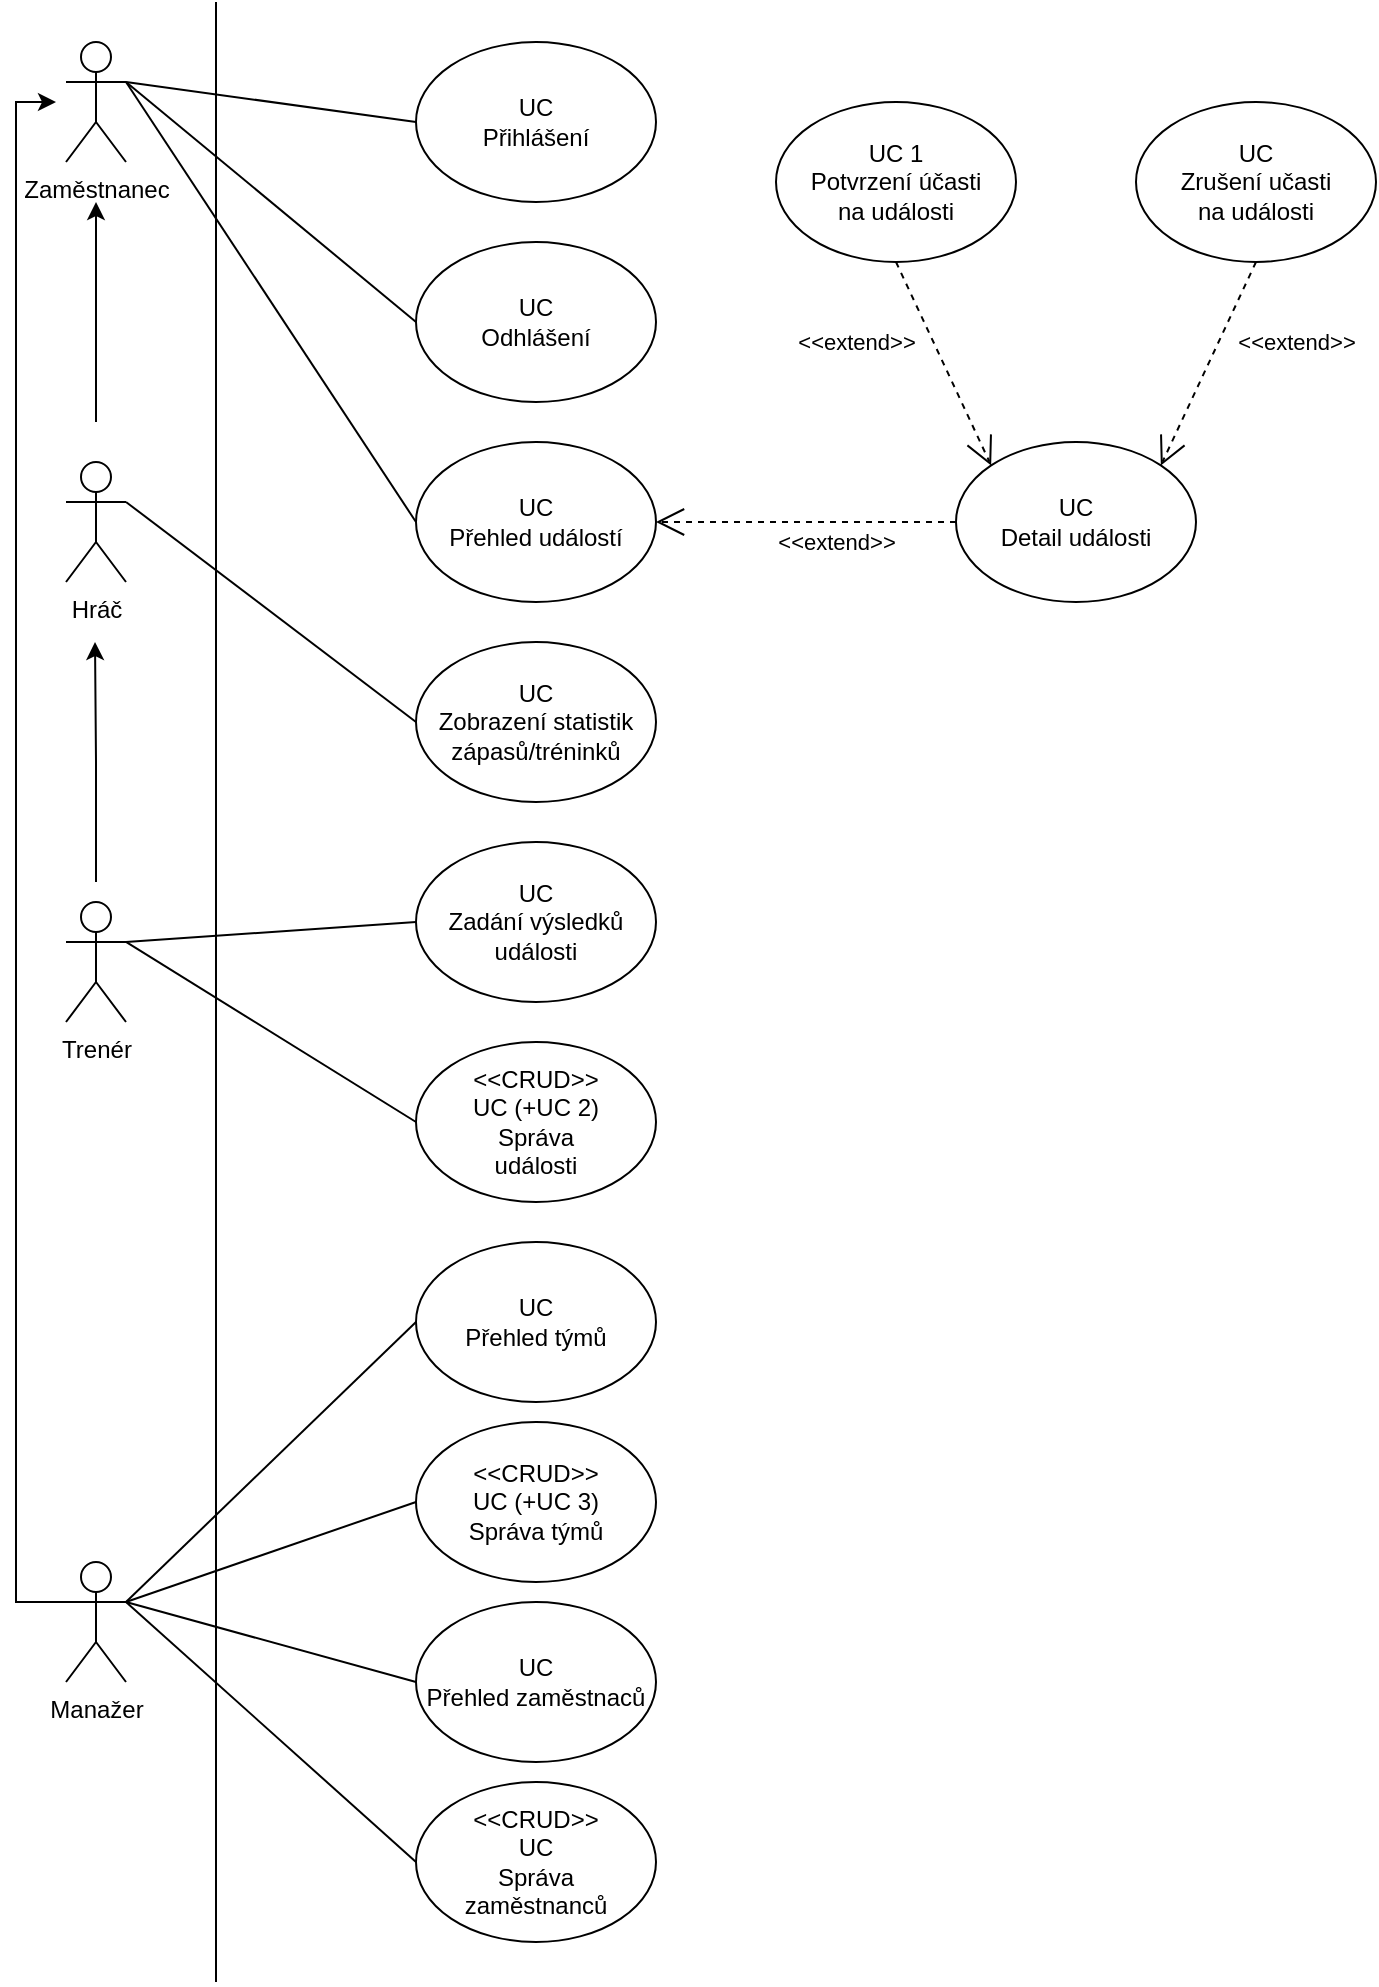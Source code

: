 <mxfile version="13.8.8" type="github">
  <diagram id="yAFYyU7FPyFNNZtp-V3i" name="Page-1">
    <mxGraphModel dx="1422" dy="705" grid="1" gridSize="10" guides="1" tooltips="1" connect="1" arrows="1" fold="1" page="1" pageScale="1" pageWidth="827" pageHeight="1169" math="0" shadow="0">
      <root>
        <mxCell id="0" />
        <mxCell id="1" parent="0" />
        <mxCell id="sryyBpQJ4YWezn5xtmet-1" value="" style="endArrow=none;html=1;" parent="1" edge="1">
          <mxGeometry width="50" height="50" relative="1" as="geometry">
            <mxPoint x="120" y="990" as="sourcePoint" />
            <mxPoint x="120" as="targetPoint" />
          </mxGeometry>
        </mxCell>
        <mxCell id="sryyBpQJ4YWezn5xtmet-10" value="" style="edgeStyle=orthogonalEdgeStyle;rounded=0;orthogonalLoop=1;jettySize=auto;html=1;" parent="1" edge="1">
          <mxGeometry relative="1" as="geometry">
            <mxPoint x="60" y="210" as="sourcePoint" />
            <mxPoint x="60" y="100" as="targetPoint" />
          </mxGeometry>
        </mxCell>
        <mxCell id="sryyBpQJ4YWezn5xtmet-4" value="Hráč" style="shape=umlActor;verticalLabelPosition=bottom;verticalAlign=top;html=1;outlineConnect=0;" parent="1" vertex="1">
          <mxGeometry x="45" y="230" width="30" height="60" as="geometry" />
        </mxCell>
        <mxCell id="sryyBpQJ4YWezn5xtmet-12" value="" style="edgeStyle=orthogonalEdgeStyle;rounded=0;orthogonalLoop=1;jettySize=auto;html=1;" parent="1" edge="1">
          <mxGeometry relative="1" as="geometry">
            <mxPoint x="60" y="440" as="sourcePoint" />
            <mxPoint x="59.5" y="320" as="targetPoint" />
            <Array as="points">
              <mxPoint x="60" y="380" />
            </Array>
          </mxGeometry>
        </mxCell>
        <mxCell id="sryyBpQJ4YWezn5xtmet-5" value="Trenér" style="shape=umlActor;verticalLabelPosition=bottom;verticalAlign=top;html=1;outlineConnect=0;" parent="1" vertex="1">
          <mxGeometry x="45" y="450" width="30" height="60" as="geometry" />
        </mxCell>
        <mxCell id="sryyBpQJ4YWezn5xtmet-13" value="" style="edgeStyle=orthogonalEdgeStyle;rounded=0;orthogonalLoop=1;jettySize=auto;html=1;exitX=0;exitY=0.333;exitDx=0;exitDy=0;exitPerimeter=0;" parent="1" source="sryyBpQJ4YWezn5xtmet-6" edge="1">
          <mxGeometry relative="1" as="geometry">
            <mxPoint x="40" y="50" as="targetPoint" />
            <Array as="points">
              <mxPoint x="20" y="800" />
              <mxPoint x="20" y="50" />
            </Array>
          </mxGeometry>
        </mxCell>
        <mxCell id="sryyBpQJ4YWezn5xtmet-6" value="Manažer" style="shape=umlActor;verticalLabelPosition=bottom;verticalAlign=top;html=1;outlineConnect=0;" parent="1" vertex="1">
          <mxGeometry x="45" y="780" width="30" height="60" as="geometry" />
        </mxCell>
        <mxCell id="sryyBpQJ4YWezn5xtmet-7" value="Zaměstnanec" style="shape=umlActor;verticalLabelPosition=bottom;verticalAlign=top;html=1;outlineConnect=0;" parent="1" vertex="1">
          <mxGeometry x="45" y="20" width="30" height="60" as="geometry" />
        </mxCell>
        <mxCell id="sryyBpQJ4YWezn5xtmet-14" value="UC&lt;br&gt;Přihlášení" style="ellipse;whiteSpace=wrap;html=1;" parent="1" vertex="1">
          <mxGeometry x="220" y="20" width="120" height="80" as="geometry" />
        </mxCell>
        <mxCell id="sryyBpQJ4YWezn5xtmet-17" value="UC&lt;br&gt;Odhlášení" style="ellipse;whiteSpace=wrap;html=1;" parent="1" vertex="1">
          <mxGeometry x="220" y="120" width="120" height="80" as="geometry" />
        </mxCell>
        <mxCell id="sryyBpQJ4YWezn5xtmet-20" value="UC&lt;br&gt;Přehled týmů" style="ellipse;whiteSpace=wrap;html=1;" parent="1" vertex="1">
          <mxGeometry x="220" y="620" width="120" height="80" as="geometry" />
        </mxCell>
        <mxCell id="yQHaQmbHt8D4Ng1YrdPS-1" value="&amp;lt;&amp;lt;CRUD&amp;gt;&amp;gt;&lt;br&gt;UC (+UC 3)&lt;br&gt;Správa týmů" style="ellipse;whiteSpace=wrap;html=1;" parent="1" vertex="1">
          <mxGeometry x="220" y="710" width="120" height="80" as="geometry" />
        </mxCell>
        <mxCell id="yQHaQmbHt8D4Ng1YrdPS-2" value="" style="endArrow=none;html=1;entryX=0;entryY=0.5;entryDx=0;entryDy=0;exitX=1;exitY=0.333;exitDx=0;exitDy=0;exitPerimeter=0;" parent="1" target="yQHaQmbHt8D4Ng1YrdPS-1" edge="1" source="sryyBpQJ4YWezn5xtmet-6">
          <mxGeometry width="50" height="50" relative="1" as="geometry">
            <mxPoint x="75" y="760" as="sourcePoint" />
            <mxPoint x="450" y="527.38" as="targetPoint" />
          </mxGeometry>
        </mxCell>
        <mxCell id="yQHaQmbHt8D4Ng1YrdPS-13" value="UC&lt;br&gt;Přehled událostí" style="ellipse;whiteSpace=wrap;html=1;" parent="1" vertex="1">
          <mxGeometry x="220" y="220" width="120" height="80" as="geometry" />
        </mxCell>
        <mxCell id="yQHaQmbHt8D4Ng1YrdPS-16" value="UC&lt;br&gt;Přehled zaměstnaců" style="ellipse;whiteSpace=wrap;html=1;" parent="1" vertex="1">
          <mxGeometry x="220" y="800" width="120" height="80" as="geometry" />
        </mxCell>
        <mxCell id="yQHaQmbHt8D4Ng1YrdPS-19" value="&amp;lt;&amp;lt;CRUD&amp;gt;&amp;gt;&lt;br&gt;UC&lt;br&gt;Správa&lt;br&gt;zaměstnanců" style="ellipse;whiteSpace=wrap;html=1;" parent="1" vertex="1">
          <mxGeometry x="220" y="890" width="120" height="80" as="geometry" />
        </mxCell>
        <mxCell id="yQHaQmbHt8D4Ng1YrdPS-30" value="&amp;lt;&amp;lt;CRUD&amp;gt;&amp;gt;&lt;br&gt;UC (+UC 2)&lt;br&gt;Správa&lt;br&gt;události" style="ellipse;whiteSpace=wrap;html=1;" parent="1" vertex="1">
          <mxGeometry x="220" y="520" width="120" height="80" as="geometry" />
        </mxCell>
        <mxCell id="yQHaQmbHt8D4Ng1YrdPS-31" value="" style="endArrow=none;html=1;exitX=0;exitY=0.5;exitDx=0;exitDy=0;entryX=1;entryY=0.333;entryDx=0;entryDy=0;entryPerimeter=0;" parent="1" source="yQHaQmbHt8D4Ng1YrdPS-30" edge="1" target="sryyBpQJ4YWezn5xtmet-5">
          <mxGeometry width="50" height="50" relative="1" as="geometry">
            <mxPoint x="130" y="690" as="sourcePoint" />
            <mxPoint x="80" y="700" as="targetPoint" />
          </mxGeometry>
        </mxCell>
        <mxCell id="yQHaQmbHt8D4Ng1YrdPS-32" value="UC 1&lt;br&gt;Potvrzení účasti&lt;br&gt;na události" style="ellipse;whiteSpace=wrap;html=1;" parent="1" vertex="1">
          <mxGeometry x="400" y="50" width="120" height="80" as="geometry" />
        </mxCell>
        <mxCell id="yQHaQmbHt8D4Ng1YrdPS-36" value="UC&lt;br&gt;Detail události" style="ellipse;whiteSpace=wrap;html=1;" parent="1" vertex="1">
          <mxGeometry x="490" y="220" width="120" height="80" as="geometry" />
        </mxCell>
        <mxCell id="yQHaQmbHt8D4Ng1YrdPS-40" value="UC&lt;br&gt;Zrušení učasti&lt;br&gt;na události" style="ellipse;whiteSpace=wrap;html=1;" parent="1" vertex="1">
          <mxGeometry x="580" y="50" width="120" height="80" as="geometry" />
        </mxCell>
        <mxCell id="yQHaQmbHt8D4Ng1YrdPS-45" value="UC&lt;br&gt;Zadání výsledků&lt;br&gt;události" style="ellipse;whiteSpace=wrap;html=1;" parent="1" vertex="1">
          <mxGeometry x="220" y="420" width="120" height="80" as="geometry" />
        </mxCell>
        <mxCell id="yQHaQmbHt8D4Ng1YrdPS-47" value="" style="endArrow=none;html=1;exitX=0;exitY=0.5;exitDx=0;exitDy=0;entryX=1;entryY=0.333;entryDx=0;entryDy=0;entryPerimeter=0;" parent="1" source="yQHaQmbHt8D4Ng1YrdPS-45" edge="1" target="sryyBpQJ4YWezn5xtmet-5">
          <mxGeometry width="50" height="50" relative="1" as="geometry">
            <mxPoint x="160" y="650" as="sourcePoint" />
            <mxPoint x="80" y="700" as="targetPoint" />
          </mxGeometry>
        </mxCell>
        <mxCell id="yQHaQmbHt8D4Ng1YrdPS-60" value="&amp;lt;&amp;lt;extend&amp;gt;&amp;gt;" style="endArrow=open;endSize=12;dashed=1;html=1;entryX=1;entryY=0.5;entryDx=0;entryDy=0;exitX=0;exitY=0.5;exitDx=0;exitDy=0;" parent="1" source="yQHaQmbHt8D4Ng1YrdPS-36" target="yQHaQmbHt8D4Ng1YrdPS-13" edge="1">
          <mxGeometry x="-0.2" y="10" width="160" relative="1" as="geometry">
            <mxPoint x="520" y="410" as="sourcePoint" />
            <mxPoint x="524" y="550" as="targetPoint" />
            <mxPoint as="offset" />
          </mxGeometry>
        </mxCell>
        <mxCell id="yQHaQmbHt8D4Ng1YrdPS-65" value="" style="endArrow=none;html=1;exitX=0;exitY=0.5;exitDx=0;exitDy=0;entryX=1;entryY=0.333;entryDx=0;entryDy=0;entryPerimeter=0;" parent="1" source="yQHaQmbHt8D4Ng1YrdPS-19" edge="1" target="sryyBpQJ4YWezn5xtmet-6">
          <mxGeometry width="50" height="50" relative="1" as="geometry">
            <mxPoint x="60" y="870" as="sourcePoint" />
            <mxPoint x="80" y="670" as="targetPoint" />
          </mxGeometry>
        </mxCell>
        <mxCell id="qXkaRfwfOWDN_yTIUpRR-1" value="UC&lt;br&gt;Zobrazení statistik&lt;br&gt;zápasů/tréninků" style="ellipse;whiteSpace=wrap;html=1;" parent="1" vertex="1">
          <mxGeometry x="220" y="320" width="120" height="80" as="geometry" />
        </mxCell>
        <mxCell id="qXkaRfwfOWDN_yTIUpRR-2" value="" style="endArrow=none;html=1;exitX=0;exitY=0.5;exitDx=0;exitDy=0;entryX=1;entryY=0.333;entryDx=0;entryDy=0;entryPerimeter=0;" parent="1" source="qXkaRfwfOWDN_yTIUpRR-1" edge="1" target="sryyBpQJ4YWezn5xtmet-4">
          <mxGeometry width="50" height="50" relative="1" as="geometry">
            <mxPoint x="-200" y="550" as="sourcePoint" />
            <mxPoint x="90" y="360" as="targetPoint" />
          </mxGeometry>
        </mxCell>
        <mxCell id="M8t00tq0Sc0sEbKJiu9N-1" value="&amp;lt;&amp;lt;extend&amp;gt;&amp;gt;" style="endArrow=open;endSize=12;dashed=1;html=1;exitX=0.5;exitY=1;exitDx=0;exitDy=0;entryX=1;entryY=0;entryDx=0;entryDy=0;" parent="1" source="yQHaQmbHt8D4Ng1YrdPS-40" target="yQHaQmbHt8D4Ng1YrdPS-36" edge="1">
          <mxGeometry x="-0.506" y="35" width="160" relative="1" as="geometry">
            <mxPoint x="390" y="400" as="sourcePoint" />
            <mxPoint x="441.574" y="751.716" as="targetPoint" />
            <mxPoint as="offset" />
          </mxGeometry>
        </mxCell>
        <mxCell id="M8t00tq0Sc0sEbKJiu9N-2" value="&amp;lt;&amp;lt;extend&amp;gt;&amp;gt;" style="endArrow=open;endSize=12;dashed=1;html=1;exitX=0.5;exitY=1;exitDx=0;exitDy=0;entryX=0;entryY=0;entryDx=0;entryDy=0;" parent="1" source="yQHaQmbHt8D4Ng1YrdPS-32" target="yQHaQmbHt8D4Ng1YrdPS-36" edge="1">
          <mxGeometry x="-0.506" y="-35" width="160" relative="1" as="geometry">
            <mxPoint x="400" y="280" as="sourcePoint" />
            <mxPoint x="451.574" y="631.716" as="targetPoint" />
            <mxPoint as="offset" />
          </mxGeometry>
        </mxCell>
        <mxCell id="cgvBTY1mOXETptDGVZHy-1" value="" style="endArrow=none;html=1;entryX=0;entryY=0.5;entryDx=0;entryDy=0;exitX=1;exitY=0.333;exitDx=0;exitDy=0;exitPerimeter=0;" parent="1" target="sryyBpQJ4YWezn5xtmet-14" edge="1" source="sryyBpQJ4YWezn5xtmet-7">
          <mxGeometry width="50" height="50" relative="1" as="geometry">
            <mxPoint x="90" y="50" as="sourcePoint" />
            <mxPoint x="-110" y="120" as="targetPoint" />
          </mxGeometry>
        </mxCell>
        <mxCell id="cgvBTY1mOXETptDGVZHy-2" value="" style="endArrow=none;html=1;entryX=0;entryY=0.5;entryDx=0;entryDy=0;exitX=1;exitY=0.333;exitDx=0;exitDy=0;exitPerimeter=0;" parent="1" target="sryyBpQJ4YWezn5xtmet-17" edge="1" source="sryyBpQJ4YWezn5xtmet-7">
          <mxGeometry width="50" height="50" relative="1" as="geometry">
            <mxPoint x="90" y="50" as="sourcePoint" />
            <mxPoint x="470" y="130" as="targetPoint" />
          </mxGeometry>
        </mxCell>
        <mxCell id="8t673x98faRn6QWf17Y3-2" value="" style="endArrow=none;html=1;entryX=0;entryY=0.5;entryDx=0;entryDy=0;exitX=1;exitY=0.333;exitDx=0;exitDy=0;exitPerimeter=0;" edge="1" parent="1" source="sryyBpQJ4YWezn5xtmet-6" target="sryyBpQJ4YWezn5xtmet-20">
          <mxGeometry width="50" height="50" relative="1" as="geometry">
            <mxPoint x="80" y="720" as="sourcePoint" />
            <mxPoint x="440" y="730" as="targetPoint" />
          </mxGeometry>
        </mxCell>
        <mxCell id="8t673x98faRn6QWf17Y3-3" value="" style="endArrow=none;html=1;entryX=0;entryY=0.5;entryDx=0;entryDy=0;exitX=1;exitY=0.333;exitDx=0;exitDy=0;exitPerimeter=0;" edge="1" parent="1" source="sryyBpQJ4YWezn5xtmet-6" target="yQHaQmbHt8D4Ng1YrdPS-16">
          <mxGeometry width="50" height="50" relative="1" as="geometry">
            <mxPoint x="120" y="1050" as="sourcePoint" />
            <mxPoint x="170" y="1000" as="targetPoint" />
          </mxGeometry>
        </mxCell>
        <mxCell id="8t673x98faRn6QWf17Y3-5" value="" style="endArrow=none;html=1;entryX=0;entryY=0.5;entryDx=0;entryDy=0;exitX=1;exitY=0.333;exitDx=0;exitDy=0;exitPerimeter=0;" edge="1" parent="1" source="sryyBpQJ4YWezn5xtmet-7" target="yQHaQmbHt8D4Ng1YrdPS-13">
          <mxGeometry width="50" height="50" relative="1" as="geometry">
            <mxPoint x="290" y="400" as="sourcePoint" />
            <mxPoint x="340" y="350" as="targetPoint" />
          </mxGeometry>
        </mxCell>
      </root>
    </mxGraphModel>
  </diagram>
</mxfile>
